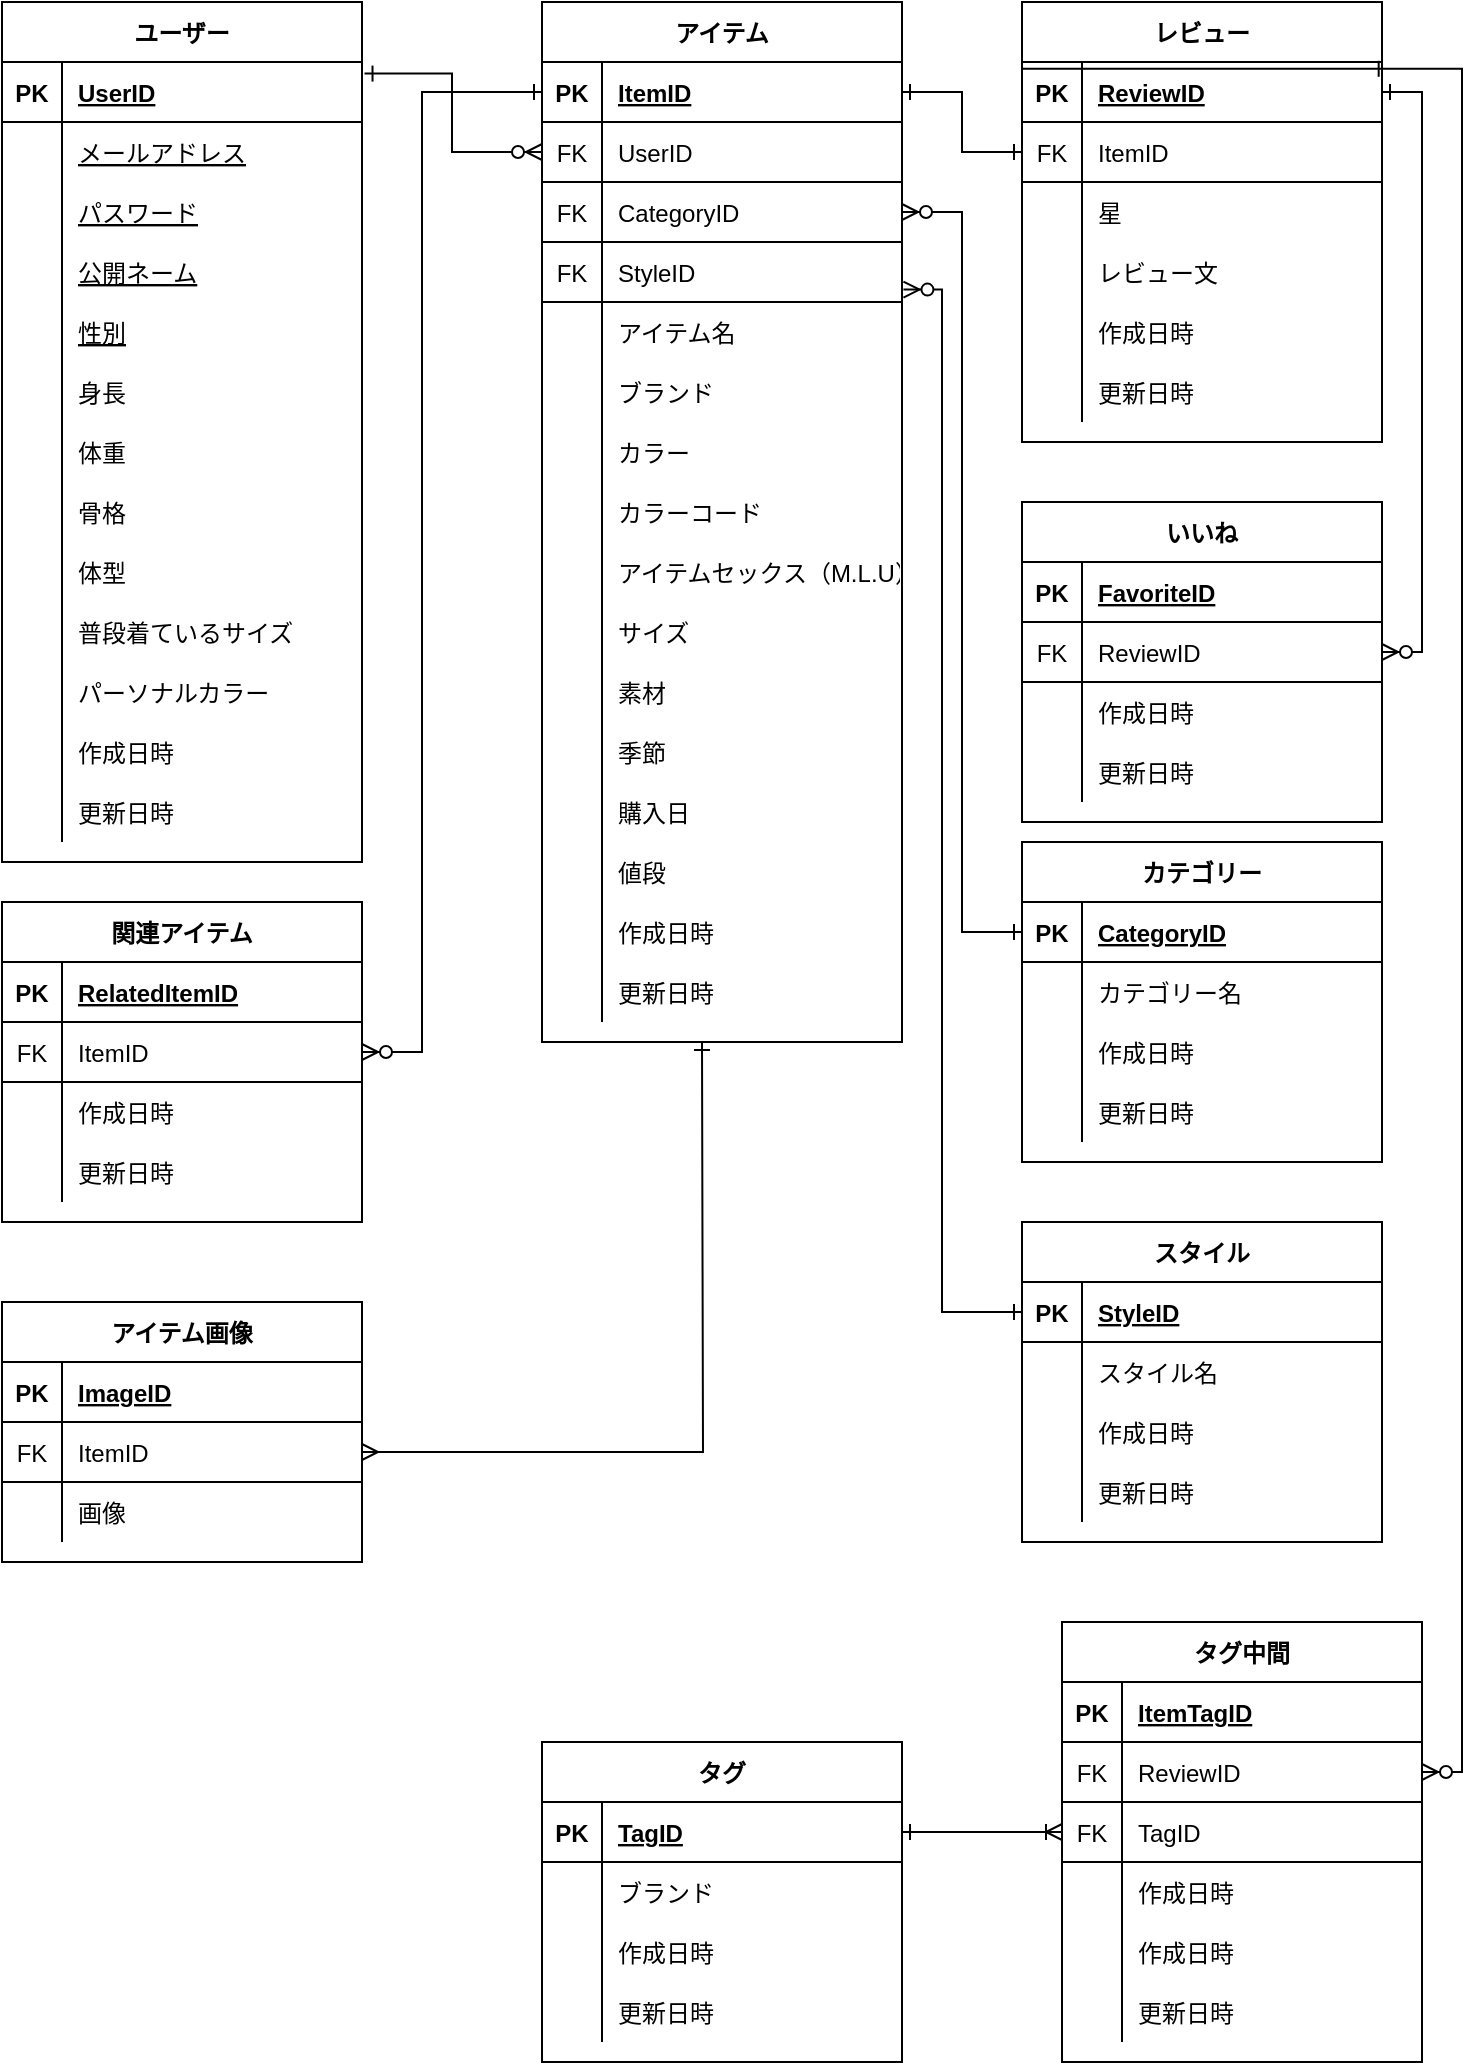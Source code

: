 <mxfile version="14.9.5" type="github">
  <diagram id="betGwYDTPJmiJVvHODnz" name="ページ1">
    <mxGraphModel dx="1038" dy="547" grid="1" gridSize="10" guides="1" tooltips="1" connect="1" arrows="1" fold="1" page="1" pageScale="1" pageWidth="827" pageHeight="1169" math="0" shadow="0">
      <root>
        <mxCell id="0" />
        <mxCell id="1" parent="0" />
        <mxCell id="Q9JCjV-3sAa-18T38b56-1" value="ユーザー" style="shape=table;startSize=30;container=1;collapsible=1;childLayout=tableLayout;fixedRows=1;rowLines=0;fontStyle=1;align=center;resizeLast=1;" parent="1" vertex="1">
          <mxGeometry x="20" y="40" width="180" height="430" as="geometry" />
        </mxCell>
        <mxCell id="Q9JCjV-3sAa-18T38b56-2" value="" style="shape=partialRectangle;collapsible=0;dropTarget=0;pointerEvents=0;fillColor=none;top=0;left=0;bottom=1;right=0;points=[[0,0.5],[1,0.5]];portConstraint=eastwest;" parent="Q9JCjV-3sAa-18T38b56-1" vertex="1">
          <mxGeometry y="30" width="180" height="30" as="geometry" />
        </mxCell>
        <mxCell id="Q9JCjV-3sAa-18T38b56-3" value="PK" style="shape=partialRectangle;connectable=0;fillColor=none;top=0;left=0;bottom=0;right=0;fontStyle=1;overflow=hidden;" parent="Q9JCjV-3sAa-18T38b56-2" vertex="1">
          <mxGeometry width="30" height="30" as="geometry" />
        </mxCell>
        <mxCell id="Q9JCjV-3sAa-18T38b56-4" value="UserID" style="shape=partialRectangle;connectable=0;fillColor=none;top=0;left=0;bottom=0;right=0;align=left;spacingLeft=6;fontStyle=5;overflow=hidden;" parent="Q9JCjV-3sAa-18T38b56-2" vertex="1">
          <mxGeometry x="30" width="150" height="30" as="geometry" />
        </mxCell>
        <mxCell id="Q9JCjV-3sAa-18T38b56-5" value="" style="shape=partialRectangle;collapsible=0;dropTarget=0;pointerEvents=0;fillColor=none;top=0;left=0;bottom=0;right=0;points=[[0,0.5],[1,0.5]];portConstraint=eastwest;" parent="Q9JCjV-3sAa-18T38b56-1" vertex="1">
          <mxGeometry y="60" width="180" height="30" as="geometry" />
        </mxCell>
        <mxCell id="Q9JCjV-3sAa-18T38b56-6" value="" style="shape=partialRectangle;connectable=0;fillColor=none;top=0;left=0;bottom=0;right=0;editable=1;overflow=hidden;" parent="Q9JCjV-3sAa-18T38b56-5" vertex="1">
          <mxGeometry width="30" height="30" as="geometry" />
        </mxCell>
        <mxCell id="Q9JCjV-3sAa-18T38b56-7" value="メールアドレス" style="shape=partialRectangle;connectable=0;fillColor=none;top=0;left=0;bottom=0;right=0;align=left;spacingLeft=6;overflow=hidden;fontStyle=4" parent="Q9JCjV-3sAa-18T38b56-5" vertex="1">
          <mxGeometry x="30" width="150" height="30" as="geometry" />
        </mxCell>
        <mxCell id="Q9JCjV-3sAa-18T38b56-8" value="" style="shape=partialRectangle;collapsible=0;dropTarget=0;pointerEvents=0;fillColor=none;top=0;left=0;bottom=0;right=0;points=[[0,0.5],[1,0.5]];portConstraint=eastwest;" parent="Q9JCjV-3sAa-18T38b56-1" vertex="1">
          <mxGeometry y="90" width="180" height="30" as="geometry" />
        </mxCell>
        <mxCell id="Q9JCjV-3sAa-18T38b56-9" value="" style="shape=partialRectangle;connectable=0;fillColor=none;top=0;left=0;bottom=0;right=0;editable=1;overflow=hidden;" parent="Q9JCjV-3sAa-18T38b56-8" vertex="1">
          <mxGeometry width="30" height="30" as="geometry" />
        </mxCell>
        <mxCell id="Q9JCjV-3sAa-18T38b56-10" value="パスワード" style="shape=partialRectangle;connectable=0;fillColor=none;top=0;left=0;bottom=0;right=0;align=left;spacingLeft=6;overflow=hidden;fontStyle=4" parent="Q9JCjV-3sAa-18T38b56-8" vertex="1">
          <mxGeometry x="30" width="150" height="30" as="geometry" />
        </mxCell>
        <mxCell id="Q9JCjV-3sAa-18T38b56-11" value="" style="shape=partialRectangle;collapsible=0;dropTarget=0;pointerEvents=0;fillColor=none;top=0;left=0;bottom=0;right=0;points=[[0,0.5],[1,0.5]];portConstraint=eastwest;" parent="Q9JCjV-3sAa-18T38b56-1" vertex="1">
          <mxGeometry y="120" width="180" height="30" as="geometry" />
        </mxCell>
        <mxCell id="Q9JCjV-3sAa-18T38b56-12" value="" style="shape=partialRectangle;connectable=0;fillColor=none;top=0;left=0;bottom=0;right=0;editable=1;overflow=hidden;" parent="Q9JCjV-3sAa-18T38b56-11" vertex="1">
          <mxGeometry width="30" height="30" as="geometry" />
        </mxCell>
        <mxCell id="Q9JCjV-3sAa-18T38b56-13" value="公開ネーム" style="shape=partialRectangle;connectable=0;fillColor=none;top=0;left=0;bottom=0;right=0;align=left;spacingLeft=6;overflow=hidden;fontStyle=4" parent="Q9JCjV-3sAa-18T38b56-11" vertex="1">
          <mxGeometry x="30" width="150" height="30" as="geometry" />
        </mxCell>
        <mxCell id="Q9JCjV-3sAa-18T38b56-207" style="shape=partialRectangle;collapsible=0;dropTarget=0;pointerEvents=0;fillColor=none;top=0;left=0;bottom=0;right=0;points=[[0,0.5],[1,0.5]];portConstraint=eastwest;" parent="Q9JCjV-3sAa-18T38b56-1" vertex="1">
          <mxGeometry y="150" width="180" height="30" as="geometry" />
        </mxCell>
        <mxCell id="Q9JCjV-3sAa-18T38b56-208" style="shape=partialRectangle;connectable=0;fillColor=none;top=0;left=0;bottom=0;right=0;editable=1;overflow=hidden;" parent="Q9JCjV-3sAa-18T38b56-207" vertex="1">
          <mxGeometry width="30" height="30" as="geometry" />
        </mxCell>
        <mxCell id="Q9JCjV-3sAa-18T38b56-209" value="性別" style="shape=partialRectangle;connectable=0;fillColor=none;top=0;left=0;bottom=0;right=0;align=left;spacingLeft=6;overflow=hidden;fontStyle=4" parent="Q9JCjV-3sAa-18T38b56-207" vertex="1">
          <mxGeometry x="30" width="150" height="30" as="geometry" />
        </mxCell>
        <mxCell id="Q9JCjV-3sAa-18T38b56-146" style="shape=partialRectangle;collapsible=0;dropTarget=0;pointerEvents=0;fillColor=none;top=0;left=0;bottom=0;right=0;points=[[0,0.5],[1,0.5]];portConstraint=eastwest;" parent="Q9JCjV-3sAa-18T38b56-1" vertex="1">
          <mxGeometry y="180" width="180" height="30" as="geometry" />
        </mxCell>
        <mxCell id="Q9JCjV-3sAa-18T38b56-147" style="shape=partialRectangle;connectable=0;fillColor=none;top=0;left=0;bottom=0;right=0;editable=1;overflow=hidden;" parent="Q9JCjV-3sAa-18T38b56-146" vertex="1">
          <mxGeometry width="30" height="30" as="geometry" />
        </mxCell>
        <mxCell id="Q9JCjV-3sAa-18T38b56-148" value="身長" style="shape=partialRectangle;connectable=0;fillColor=none;top=0;left=0;bottom=0;right=0;align=left;spacingLeft=6;overflow=hidden;" parent="Q9JCjV-3sAa-18T38b56-146" vertex="1">
          <mxGeometry x="30" width="150" height="30" as="geometry" />
        </mxCell>
        <mxCell id="Q9JCjV-3sAa-18T38b56-149" style="shape=partialRectangle;collapsible=0;dropTarget=0;pointerEvents=0;fillColor=none;top=0;left=0;bottom=0;right=0;points=[[0,0.5],[1,0.5]];portConstraint=eastwest;" parent="Q9JCjV-3sAa-18T38b56-1" vertex="1">
          <mxGeometry y="210" width="180" height="30" as="geometry" />
        </mxCell>
        <mxCell id="Q9JCjV-3sAa-18T38b56-150" style="shape=partialRectangle;connectable=0;fillColor=none;top=0;left=0;bottom=0;right=0;editable=1;overflow=hidden;" parent="Q9JCjV-3sAa-18T38b56-149" vertex="1">
          <mxGeometry width="30" height="30" as="geometry" />
        </mxCell>
        <mxCell id="Q9JCjV-3sAa-18T38b56-151" value="体重" style="shape=partialRectangle;connectable=0;fillColor=none;top=0;left=0;bottom=0;right=0;align=left;spacingLeft=6;overflow=hidden;" parent="Q9JCjV-3sAa-18T38b56-149" vertex="1">
          <mxGeometry x="30" width="150" height="30" as="geometry" />
        </mxCell>
        <mxCell id="Q9JCjV-3sAa-18T38b56-152" style="shape=partialRectangle;collapsible=0;dropTarget=0;pointerEvents=0;fillColor=none;top=0;left=0;bottom=0;right=0;points=[[0,0.5],[1,0.5]];portConstraint=eastwest;" parent="Q9JCjV-3sAa-18T38b56-1" vertex="1">
          <mxGeometry y="240" width="180" height="30" as="geometry" />
        </mxCell>
        <mxCell id="Q9JCjV-3sAa-18T38b56-153" style="shape=partialRectangle;connectable=0;fillColor=none;top=0;left=0;bottom=0;right=0;editable=1;overflow=hidden;" parent="Q9JCjV-3sAa-18T38b56-152" vertex="1">
          <mxGeometry width="30" height="30" as="geometry" />
        </mxCell>
        <mxCell id="Q9JCjV-3sAa-18T38b56-154" value="骨格" style="shape=partialRectangle;connectable=0;fillColor=none;top=0;left=0;bottom=0;right=0;align=left;spacingLeft=6;overflow=hidden;" parent="Q9JCjV-3sAa-18T38b56-152" vertex="1">
          <mxGeometry x="30" width="150" height="30" as="geometry" />
        </mxCell>
        <mxCell id="Q9JCjV-3sAa-18T38b56-155" style="shape=partialRectangle;collapsible=0;dropTarget=0;pointerEvents=0;fillColor=none;top=0;left=0;bottom=0;right=0;points=[[0,0.5],[1,0.5]];portConstraint=eastwest;" parent="Q9JCjV-3sAa-18T38b56-1" vertex="1">
          <mxGeometry y="270" width="180" height="30" as="geometry" />
        </mxCell>
        <mxCell id="Q9JCjV-3sAa-18T38b56-156" style="shape=partialRectangle;connectable=0;fillColor=none;top=0;left=0;bottom=0;right=0;editable=1;overflow=hidden;" parent="Q9JCjV-3sAa-18T38b56-155" vertex="1">
          <mxGeometry width="30" height="30" as="geometry" />
        </mxCell>
        <mxCell id="Q9JCjV-3sAa-18T38b56-157" value="体型" style="shape=partialRectangle;connectable=0;fillColor=none;top=0;left=0;bottom=0;right=0;align=left;spacingLeft=6;overflow=hidden;" parent="Q9JCjV-3sAa-18T38b56-155" vertex="1">
          <mxGeometry x="30" width="150" height="30" as="geometry" />
        </mxCell>
        <mxCell id="Q9JCjV-3sAa-18T38b56-158" style="shape=partialRectangle;collapsible=0;dropTarget=0;pointerEvents=0;fillColor=none;top=0;left=0;bottom=0;right=0;points=[[0,0.5],[1,0.5]];portConstraint=eastwest;" parent="Q9JCjV-3sAa-18T38b56-1" vertex="1">
          <mxGeometry y="300" width="180" height="30" as="geometry" />
        </mxCell>
        <mxCell id="Q9JCjV-3sAa-18T38b56-159" style="shape=partialRectangle;connectable=0;fillColor=none;top=0;left=0;bottom=0;right=0;editable=1;overflow=hidden;" parent="Q9JCjV-3sAa-18T38b56-158" vertex="1">
          <mxGeometry width="30" height="30" as="geometry" />
        </mxCell>
        <mxCell id="Q9JCjV-3sAa-18T38b56-160" value="普段着ているサイズ" style="shape=partialRectangle;connectable=0;fillColor=none;top=0;left=0;bottom=0;right=0;align=left;spacingLeft=6;overflow=hidden;" parent="Q9JCjV-3sAa-18T38b56-158" vertex="1">
          <mxGeometry x="30" width="150" height="30" as="geometry" />
        </mxCell>
        <mxCell id="Q9JCjV-3sAa-18T38b56-161" style="shape=partialRectangle;collapsible=0;dropTarget=0;pointerEvents=0;fillColor=none;top=0;left=0;bottom=0;right=0;points=[[0,0.5],[1,0.5]];portConstraint=eastwest;" parent="Q9JCjV-3sAa-18T38b56-1" vertex="1">
          <mxGeometry y="330" width="180" height="30" as="geometry" />
        </mxCell>
        <mxCell id="Q9JCjV-3sAa-18T38b56-162" style="shape=partialRectangle;connectable=0;fillColor=none;top=0;left=0;bottom=0;right=0;editable=1;overflow=hidden;" parent="Q9JCjV-3sAa-18T38b56-161" vertex="1">
          <mxGeometry width="30" height="30" as="geometry" />
        </mxCell>
        <mxCell id="Q9JCjV-3sAa-18T38b56-163" value="パーソナルカラー" style="shape=partialRectangle;connectable=0;fillColor=none;top=0;left=0;bottom=0;right=0;align=left;spacingLeft=6;overflow=hidden;" parent="Q9JCjV-3sAa-18T38b56-161" vertex="1">
          <mxGeometry x="30" width="150" height="30" as="geometry" />
        </mxCell>
        <mxCell id="hfFkAAxiNSdnAtzyvgQv-4" style="shape=partialRectangle;collapsible=0;dropTarget=0;pointerEvents=0;fillColor=none;top=0;left=0;bottom=0;right=0;points=[[0,0.5],[1,0.5]];portConstraint=eastwest;" vertex="1" parent="Q9JCjV-3sAa-18T38b56-1">
          <mxGeometry y="360" width="180" height="30" as="geometry" />
        </mxCell>
        <mxCell id="hfFkAAxiNSdnAtzyvgQv-5" style="shape=partialRectangle;connectable=0;fillColor=none;top=0;left=0;bottom=0;right=0;editable=1;overflow=hidden;" vertex="1" parent="hfFkAAxiNSdnAtzyvgQv-4">
          <mxGeometry width="30" height="30" as="geometry" />
        </mxCell>
        <mxCell id="hfFkAAxiNSdnAtzyvgQv-6" value="作成日時" style="shape=partialRectangle;connectable=0;fillColor=none;top=0;left=0;bottom=0;right=0;align=left;spacingLeft=6;overflow=hidden;" vertex="1" parent="hfFkAAxiNSdnAtzyvgQv-4">
          <mxGeometry x="30" width="150" height="30" as="geometry" />
        </mxCell>
        <mxCell id="hfFkAAxiNSdnAtzyvgQv-1" style="shape=partialRectangle;collapsible=0;dropTarget=0;pointerEvents=0;fillColor=none;top=0;left=0;bottom=0;right=0;points=[[0,0.5],[1,0.5]];portConstraint=eastwest;" vertex="1" parent="Q9JCjV-3sAa-18T38b56-1">
          <mxGeometry y="390" width="180" height="30" as="geometry" />
        </mxCell>
        <mxCell id="hfFkAAxiNSdnAtzyvgQv-2" style="shape=partialRectangle;connectable=0;fillColor=none;top=0;left=0;bottom=0;right=0;editable=1;overflow=hidden;" vertex="1" parent="hfFkAAxiNSdnAtzyvgQv-1">
          <mxGeometry width="30" height="30" as="geometry" />
        </mxCell>
        <mxCell id="hfFkAAxiNSdnAtzyvgQv-3" value="更新日時" style="shape=partialRectangle;connectable=0;fillColor=none;top=0;left=0;bottom=0;right=0;align=left;spacingLeft=6;overflow=hidden;" vertex="1" parent="hfFkAAxiNSdnAtzyvgQv-1">
          <mxGeometry x="30" width="150" height="30" as="geometry" />
        </mxCell>
        <mxCell id="Q9JCjV-3sAa-18T38b56-14" value="レビュー" style="shape=table;startSize=30;container=1;collapsible=1;childLayout=tableLayout;fixedRows=1;rowLines=0;fontStyle=1;align=center;resizeLast=1;" parent="1" vertex="1">
          <mxGeometry x="530" y="40" width="180" height="220" as="geometry" />
        </mxCell>
        <mxCell id="Q9JCjV-3sAa-18T38b56-15" value="" style="shape=partialRectangle;collapsible=0;dropTarget=0;pointerEvents=0;fillColor=none;top=0;left=0;bottom=1;right=0;points=[[0,0.5],[1,0.5]];portConstraint=eastwest;" parent="Q9JCjV-3sAa-18T38b56-14" vertex="1">
          <mxGeometry y="30" width="180" height="30" as="geometry" />
        </mxCell>
        <mxCell id="Q9JCjV-3sAa-18T38b56-16" value="PK" style="shape=partialRectangle;connectable=0;fillColor=none;top=0;left=0;bottom=0;right=0;fontStyle=1;overflow=hidden;" parent="Q9JCjV-3sAa-18T38b56-15" vertex="1">
          <mxGeometry width="30" height="30" as="geometry" />
        </mxCell>
        <mxCell id="Q9JCjV-3sAa-18T38b56-17" value="ReviewID" style="shape=partialRectangle;connectable=0;fillColor=none;top=0;left=0;bottom=0;right=0;align=left;spacingLeft=6;fontStyle=5;overflow=hidden;" parent="Q9JCjV-3sAa-18T38b56-15" vertex="1">
          <mxGeometry x="30" width="150" height="30" as="geometry" />
        </mxCell>
        <mxCell id="Q9JCjV-3sAa-18T38b56-225" style="shape=partialRectangle;collapsible=0;dropTarget=0;pointerEvents=0;fillColor=none;top=0;left=0;bottom=1;right=0;points=[[0,0.5],[1,0.5]];portConstraint=eastwest;fontStyle=1" parent="Q9JCjV-3sAa-18T38b56-14" vertex="1">
          <mxGeometry y="60" width="180" height="30" as="geometry" />
        </mxCell>
        <mxCell id="Q9JCjV-3sAa-18T38b56-226" value="FK" style="shape=partialRectangle;connectable=0;fillColor=none;top=0;left=0;bottom=0;right=0;fontStyle=0;overflow=hidden;" parent="Q9JCjV-3sAa-18T38b56-225" vertex="1">
          <mxGeometry width="30" height="30" as="geometry" />
        </mxCell>
        <mxCell id="Q9JCjV-3sAa-18T38b56-227" value="ItemID" style="shape=partialRectangle;connectable=0;fillColor=none;top=0;left=0;bottom=0;right=0;align=left;spacingLeft=6;fontStyle=0;overflow=hidden;" parent="Q9JCjV-3sAa-18T38b56-225" vertex="1">
          <mxGeometry x="30" width="150" height="30" as="geometry" />
        </mxCell>
        <mxCell id="Q9JCjV-3sAa-18T38b56-18" value="" style="shape=partialRectangle;collapsible=0;dropTarget=0;pointerEvents=0;fillColor=none;top=0;left=0;bottom=0;right=0;points=[[0,0.5],[1,0.5]];portConstraint=eastwest;" parent="Q9JCjV-3sAa-18T38b56-14" vertex="1">
          <mxGeometry y="90" width="180" height="30" as="geometry" />
        </mxCell>
        <mxCell id="Q9JCjV-3sAa-18T38b56-19" value="" style="shape=partialRectangle;connectable=0;fillColor=none;top=0;left=0;bottom=0;right=0;editable=1;overflow=hidden;" parent="Q9JCjV-3sAa-18T38b56-18" vertex="1">
          <mxGeometry width="30" height="30" as="geometry" />
        </mxCell>
        <mxCell id="Q9JCjV-3sAa-18T38b56-20" value="星" style="shape=partialRectangle;connectable=0;fillColor=none;top=0;left=0;bottom=0;right=0;align=left;spacingLeft=6;overflow=hidden;fontStyle=0" parent="Q9JCjV-3sAa-18T38b56-18" vertex="1">
          <mxGeometry x="30" width="150" height="30" as="geometry" />
        </mxCell>
        <mxCell id="Q9JCjV-3sAa-18T38b56-21" value="" style="shape=partialRectangle;collapsible=0;dropTarget=0;pointerEvents=0;fillColor=none;top=0;left=0;bottom=0;right=0;points=[[0,0.5],[1,0.5]];portConstraint=eastwest;" parent="Q9JCjV-3sAa-18T38b56-14" vertex="1">
          <mxGeometry y="120" width="180" height="30" as="geometry" />
        </mxCell>
        <mxCell id="Q9JCjV-3sAa-18T38b56-22" value="" style="shape=partialRectangle;connectable=0;fillColor=none;top=0;left=0;bottom=0;right=0;editable=1;overflow=hidden;" parent="Q9JCjV-3sAa-18T38b56-21" vertex="1">
          <mxGeometry width="30" height="30" as="geometry" />
        </mxCell>
        <mxCell id="Q9JCjV-3sAa-18T38b56-23" value="レビュー文" style="shape=partialRectangle;connectable=0;fillColor=none;top=0;left=0;bottom=0;right=0;align=left;spacingLeft=6;overflow=hidden;fontStyle=0" parent="Q9JCjV-3sAa-18T38b56-21" vertex="1">
          <mxGeometry x="30" width="150" height="30" as="geometry" />
        </mxCell>
        <mxCell id="hfFkAAxiNSdnAtzyvgQv-16" style="shape=partialRectangle;collapsible=0;dropTarget=0;pointerEvents=0;fillColor=none;top=0;left=0;bottom=0;right=0;points=[[0,0.5],[1,0.5]];portConstraint=eastwest;" vertex="1" parent="Q9JCjV-3sAa-18T38b56-14">
          <mxGeometry y="150" width="180" height="30" as="geometry" />
        </mxCell>
        <mxCell id="hfFkAAxiNSdnAtzyvgQv-17" style="shape=partialRectangle;connectable=0;fillColor=none;top=0;left=0;bottom=0;right=0;editable=1;overflow=hidden;" vertex="1" parent="hfFkAAxiNSdnAtzyvgQv-16">
          <mxGeometry width="30" height="30" as="geometry" />
        </mxCell>
        <mxCell id="hfFkAAxiNSdnAtzyvgQv-18" value="作成日時" style="shape=partialRectangle;connectable=0;fillColor=none;top=0;left=0;bottom=0;right=0;align=left;spacingLeft=6;overflow=hidden;fontStyle=0" vertex="1" parent="hfFkAAxiNSdnAtzyvgQv-16">
          <mxGeometry x="30" width="150" height="30" as="geometry" />
        </mxCell>
        <mxCell id="hfFkAAxiNSdnAtzyvgQv-13" style="shape=partialRectangle;collapsible=0;dropTarget=0;pointerEvents=0;fillColor=none;top=0;left=0;bottom=0;right=0;points=[[0,0.5],[1,0.5]];portConstraint=eastwest;" vertex="1" parent="Q9JCjV-3sAa-18T38b56-14">
          <mxGeometry y="180" width="180" height="30" as="geometry" />
        </mxCell>
        <mxCell id="hfFkAAxiNSdnAtzyvgQv-14" style="shape=partialRectangle;connectable=0;fillColor=none;top=0;left=0;bottom=0;right=0;editable=1;overflow=hidden;" vertex="1" parent="hfFkAAxiNSdnAtzyvgQv-13">
          <mxGeometry width="30" height="30" as="geometry" />
        </mxCell>
        <mxCell id="hfFkAAxiNSdnAtzyvgQv-15" value="更新日時" style="shape=partialRectangle;connectable=0;fillColor=none;top=0;left=0;bottom=0;right=0;align=left;spacingLeft=6;overflow=hidden;fontStyle=0" vertex="1" parent="hfFkAAxiNSdnAtzyvgQv-13">
          <mxGeometry x="30" width="150" height="30" as="geometry" />
        </mxCell>
        <mxCell id="Q9JCjV-3sAa-18T38b56-27" value="アイテム" style="shape=table;startSize=30;container=1;collapsible=1;childLayout=tableLayout;fixedRows=1;rowLines=0;fontStyle=1;align=center;resizeLast=1;" parent="1" vertex="1">
          <mxGeometry x="290" y="40" width="180" height="520" as="geometry" />
        </mxCell>
        <mxCell id="Q9JCjV-3sAa-18T38b56-28" value="" style="shape=partialRectangle;collapsible=0;dropTarget=0;pointerEvents=0;fillColor=none;top=0;left=0;bottom=1;right=0;points=[[0,0.5],[1,0.5]];portConstraint=eastwest;" parent="Q9JCjV-3sAa-18T38b56-27" vertex="1">
          <mxGeometry y="30" width="180" height="30" as="geometry" />
        </mxCell>
        <mxCell id="Q9JCjV-3sAa-18T38b56-29" value="PK" style="shape=partialRectangle;connectable=0;fillColor=none;top=0;left=0;bottom=0;right=0;fontStyle=1;overflow=hidden;" parent="Q9JCjV-3sAa-18T38b56-28" vertex="1">
          <mxGeometry width="30" height="30" as="geometry" />
        </mxCell>
        <mxCell id="Q9JCjV-3sAa-18T38b56-30" value="ItemID" style="shape=partialRectangle;connectable=0;fillColor=none;top=0;left=0;bottom=0;right=0;align=left;spacingLeft=6;fontStyle=5;overflow=hidden;" parent="Q9JCjV-3sAa-18T38b56-28" vertex="1">
          <mxGeometry x="30" width="150" height="30" as="geometry" />
        </mxCell>
        <mxCell id="Q9JCjV-3sAa-18T38b56-173" style="shape=partialRectangle;collapsible=0;dropTarget=0;pointerEvents=0;fillColor=none;top=0;left=0;bottom=1;right=0;points=[[0,0.5],[1,0.5]];portConstraint=eastwest;" parent="Q9JCjV-3sAa-18T38b56-27" vertex="1">
          <mxGeometry y="60" width="180" height="30" as="geometry" />
        </mxCell>
        <mxCell id="Q9JCjV-3sAa-18T38b56-174" value="FK" style="shape=partialRectangle;connectable=0;fillColor=none;top=0;left=0;bottom=0;right=0;fontStyle=0;overflow=hidden;" parent="Q9JCjV-3sAa-18T38b56-173" vertex="1">
          <mxGeometry width="30" height="30" as="geometry" />
        </mxCell>
        <mxCell id="Q9JCjV-3sAa-18T38b56-175" value="UserID" style="shape=partialRectangle;connectable=0;fillColor=none;top=0;left=0;bottom=0;right=0;align=left;spacingLeft=6;fontStyle=0;overflow=hidden;" parent="Q9JCjV-3sAa-18T38b56-173" vertex="1">
          <mxGeometry x="30" width="150" height="30" as="geometry" />
        </mxCell>
        <mxCell id="Q9JCjV-3sAa-18T38b56-170" style="shape=partialRectangle;collapsible=0;dropTarget=0;pointerEvents=0;fillColor=none;top=0;left=0;bottom=1;right=0;points=[[0,0.5],[1,0.5]];portConstraint=eastwest;" parent="Q9JCjV-3sAa-18T38b56-27" vertex="1">
          <mxGeometry y="90" width="180" height="30" as="geometry" />
        </mxCell>
        <mxCell id="Q9JCjV-3sAa-18T38b56-171" value="FK" style="shape=partialRectangle;connectable=0;fillColor=none;top=0;left=0;bottom=0;right=0;fontStyle=0;overflow=hidden;" parent="Q9JCjV-3sAa-18T38b56-170" vertex="1">
          <mxGeometry width="30" height="30" as="geometry" />
        </mxCell>
        <mxCell id="Q9JCjV-3sAa-18T38b56-172" value="CategoryID" style="shape=partialRectangle;connectable=0;fillColor=none;top=0;left=0;bottom=0;right=0;align=left;spacingLeft=6;fontStyle=0;overflow=hidden;" parent="Q9JCjV-3sAa-18T38b56-170" vertex="1">
          <mxGeometry x="30" width="150" height="30" as="geometry" />
        </mxCell>
        <mxCell id="Q9JCjV-3sAa-18T38b56-167" style="shape=partialRectangle;collapsible=0;dropTarget=0;pointerEvents=0;fillColor=none;top=0;left=0;bottom=1;right=0;points=[[0,0.5],[1,0.5]];portConstraint=eastwest;" parent="Q9JCjV-3sAa-18T38b56-27" vertex="1">
          <mxGeometry y="120" width="180" height="30" as="geometry" />
        </mxCell>
        <mxCell id="Q9JCjV-3sAa-18T38b56-168" value="FK" style="shape=partialRectangle;connectable=0;fillColor=none;top=0;left=0;bottom=0;right=0;fontStyle=0;overflow=hidden;" parent="Q9JCjV-3sAa-18T38b56-167" vertex="1">
          <mxGeometry width="30" height="30" as="geometry" />
        </mxCell>
        <mxCell id="Q9JCjV-3sAa-18T38b56-169" value="StyleID" style="shape=partialRectangle;connectable=0;fillColor=none;top=0;left=0;bottom=0;right=0;align=left;spacingLeft=6;fontStyle=0;overflow=hidden;" parent="Q9JCjV-3sAa-18T38b56-167" vertex="1">
          <mxGeometry x="30" width="150" height="30" as="geometry" />
        </mxCell>
        <mxCell id="hfFkAAxiNSdnAtzyvgQv-105" style="shape=partialRectangle;collapsible=0;dropTarget=0;pointerEvents=0;fillColor=none;top=0;left=0;bottom=0;right=0;points=[[0,0.5],[1,0.5]];portConstraint=eastwest;" vertex="1" parent="Q9JCjV-3sAa-18T38b56-27">
          <mxGeometry y="150" width="180" height="30" as="geometry" />
        </mxCell>
        <mxCell id="hfFkAAxiNSdnAtzyvgQv-106" style="shape=partialRectangle;connectable=0;fillColor=none;top=0;left=0;bottom=0;right=0;editable=1;overflow=hidden;" vertex="1" parent="hfFkAAxiNSdnAtzyvgQv-105">
          <mxGeometry width="30" height="30" as="geometry" />
        </mxCell>
        <mxCell id="hfFkAAxiNSdnAtzyvgQv-107" value="アイテム名" style="shape=partialRectangle;connectable=0;fillColor=none;top=0;left=0;bottom=0;right=0;align=left;spacingLeft=6;overflow=hidden;" vertex="1" parent="hfFkAAxiNSdnAtzyvgQv-105">
          <mxGeometry x="30" width="150" height="30" as="geometry" />
        </mxCell>
        <mxCell id="hfFkAAxiNSdnAtzyvgQv-108" style="shape=partialRectangle;collapsible=0;dropTarget=0;pointerEvents=0;fillColor=none;top=0;left=0;bottom=0;right=0;points=[[0,0.5],[1,0.5]];portConstraint=eastwest;" vertex="1" parent="Q9JCjV-3sAa-18T38b56-27">
          <mxGeometry y="180" width="180" height="30" as="geometry" />
        </mxCell>
        <mxCell id="hfFkAAxiNSdnAtzyvgQv-109" style="shape=partialRectangle;connectable=0;fillColor=none;top=0;left=0;bottom=0;right=0;editable=1;overflow=hidden;" vertex="1" parent="hfFkAAxiNSdnAtzyvgQv-108">
          <mxGeometry width="30" height="30" as="geometry" />
        </mxCell>
        <mxCell id="hfFkAAxiNSdnAtzyvgQv-110" value="ブランド" style="shape=partialRectangle;connectable=0;fillColor=none;top=0;left=0;bottom=0;right=0;align=left;spacingLeft=6;overflow=hidden;" vertex="1" parent="hfFkAAxiNSdnAtzyvgQv-108">
          <mxGeometry x="30" width="150" height="30" as="geometry" />
        </mxCell>
        <mxCell id="Q9JCjV-3sAa-18T38b56-137" style="shape=partialRectangle;collapsible=0;dropTarget=0;pointerEvents=0;fillColor=none;top=0;left=0;bottom=0;right=0;points=[[0,0.5],[1,0.5]];portConstraint=eastwest;" parent="Q9JCjV-3sAa-18T38b56-27" vertex="1">
          <mxGeometry y="210" width="180" height="30" as="geometry" />
        </mxCell>
        <mxCell id="Q9JCjV-3sAa-18T38b56-138" style="shape=partialRectangle;connectable=0;fillColor=none;top=0;left=0;bottom=0;right=0;editable=1;overflow=hidden;" parent="Q9JCjV-3sAa-18T38b56-137" vertex="1">
          <mxGeometry width="30" height="30" as="geometry" />
        </mxCell>
        <mxCell id="Q9JCjV-3sAa-18T38b56-139" value="カラー" style="shape=partialRectangle;connectable=0;fillColor=none;top=0;left=0;bottom=0;right=0;align=left;spacingLeft=6;overflow=hidden;" parent="Q9JCjV-3sAa-18T38b56-137" vertex="1">
          <mxGeometry x="30" width="150" height="30" as="geometry" />
        </mxCell>
        <mxCell id="Q9JCjV-3sAa-18T38b56-134" style="shape=partialRectangle;collapsible=0;dropTarget=0;pointerEvents=0;fillColor=none;top=0;left=0;bottom=0;right=0;points=[[0,0.5],[1,0.5]];portConstraint=eastwest;" parent="Q9JCjV-3sAa-18T38b56-27" vertex="1">
          <mxGeometry y="240" width="180" height="30" as="geometry" />
        </mxCell>
        <mxCell id="Q9JCjV-3sAa-18T38b56-135" style="shape=partialRectangle;connectable=0;fillColor=none;top=0;left=0;bottom=0;right=0;editable=1;overflow=hidden;" parent="Q9JCjV-3sAa-18T38b56-134" vertex="1">
          <mxGeometry width="30" height="30" as="geometry" />
        </mxCell>
        <mxCell id="Q9JCjV-3sAa-18T38b56-136" value="カラーコード" style="shape=partialRectangle;connectable=0;fillColor=none;top=0;left=0;bottom=0;right=0;align=left;spacingLeft=6;overflow=hidden;" parent="Q9JCjV-3sAa-18T38b56-134" vertex="1">
          <mxGeometry x="30" width="150" height="30" as="geometry" />
        </mxCell>
        <mxCell id="Q9JCjV-3sAa-18T38b56-131" style="shape=partialRectangle;collapsible=0;dropTarget=0;pointerEvents=0;fillColor=none;top=0;left=0;bottom=0;right=0;points=[[0,0.5],[1,0.5]];portConstraint=eastwest;" parent="Q9JCjV-3sAa-18T38b56-27" vertex="1">
          <mxGeometry y="270" width="180" height="30" as="geometry" />
        </mxCell>
        <mxCell id="Q9JCjV-3sAa-18T38b56-132" style="shape=partialRectangle;connectable=0;fillColor=none;top=0;left=0;bottom=0;right=0;editable=1;overflow=hidden;" parent="Q9JCjV-3sAa-18T38b56-131" vertex="1">
          <mxGeometry width="30" height="30" as="geometry" />
        </mxCell>
        <mxCell id="Q9JCjV-3sAa-18T38b56-133" value="アイテムセックス（M.L.U）" style="shape=partialRectangle;connectable=0;fillColor=none;top=0;left=0;bottom=0;right=0;align=left;spacingLeft=6;overflow=hidden;" parent="Q9JCjV-3sAa-18T38b56-131" vertex="1">
          <mxGeometry x="30" width="150" height="30" as="geometry" />
        </mxCell>
        <mxCell id="Q9JCjV-3sAa-18T38b56-34" value="" style="shape=partialRectangle;collapsible=0;dropTarget=0;pointerEvents=0;fillColor=none;top=0;left=0;bottom=0;right=0;points=[[0,0.5],[1,0.5]];portConstraint=eastwest;" parent="Q9JCjV-3sAa-18T38b56-27" vertex="1">
          <mxGeometry y="300" width="180" height="30" as="geometry" />
        </mxCell>
        <mxCell id="Q9JCjV-3sAa-18T38b56-35" value="" style="shape=partialRectangle;connectable=0;fillColor=none;top=0;left=0;bottom=0;right=0;editable=1;overflow=hidden;" parent="Q9JCjV-3sAa-18T38b56-34" vertex="1">
          <mxGeometry width="30" height="30" as="geometry" />
        </mxCell>
        <mxCell id="Q9JCjV-3sAa-18T38b56-36" value="サイズ" style="shape=partialRectangle;connectable=0;fillColor=none;top=0;left=0;bottom=0;right=0;align=left;spacingLeft=6;overflow=hidden;" parent="Q9JCjV-3sAa-18T38b56-34" vertex="1">
          <mxGeometry x="30" width="150" height="30" as="geometry" />
        </mxCell>
        <mxCell id="Q9JCjV-3sAa-18T38b56-185" style="shape=partialRectangle;collapsible=0;dropTarget=0;pointerEvents=0;fillColor=none;top=0;left=0;bottom=0;right=0;points=[[0,0.5],[1,0.5]];portConstraint=eastwest;" parent="Q9JCjV-3sAa-18T38b56-27" vertex="1">
          <mxGeometry y="330" width="180" height="30" as="geometry" />
        </mxCell>
        <mxCell id="Q9JCjV-3sAa-18T38b56-186" style="shape=partialRectangle;connectable=0;fillColor=none;top=0;left=0;bottom=0;right=0;editable=1;overflow=hidden;" parent="Q9JCjV-3sAa-18T38b56-185" vertex="1">
          <mxGeometry width="30" height="30" as="geometry" />
        </mxCell>
        <mxCell id="Q9JCjV-3sAa-18T38b56-187" value="素材" style="shape=partialRectangle;connectable=0;fillColor=none;top=0;left=0;bottom=0;right=0;align=left;spacingLeft=6;overflow=hidden;" parent="Q9JCjV-3sAa-18T38b56-185" vertex="1">
          <mxGeometry x="30" width="150" height="30" as="geometry" />
        </mxCell>
        <mxCell id="Q9JCjV-3sAa-18T38b56-37" value="" style="shape=partialRectangle;collapsible=0;dropTarget=0;pointerEvents=0;fillColor=none;top=0;left=0;bottom=0;right=0;points=[[0,0.5],[1,0.5]];portConstraint=eastwest;" parent="Q9JCjV-3sAa-18T38b56-27" vertex="1">
          <mxGeometry y="360" width="180" height="30" as="geometry" />
        </mxCell>
        <mxCell id="Q9JCjV-3sAa-18T38b56-38" value="" style="shape=partialRectangle;connectable=0;fillColor=none;top=0;left=0;bottom=0;right=0;editable=1;overflow=hidden;" parent="Q9JCjV-3sAa-18T38b56-37" vertex="1">
          <mxGeometry width="30" height="30" as="geometry" />
        </mxCell>
        <mxCell id="Q9JCjV-3sAa-18T38b56-39" value="季節" style="shape=partialRectangle;connectable=0;fillColor=none;top=0;left=0;bottom=0;right=0;align=left;spacingLeft=6;overflow=hidden;" parent="Q9JCjV-3sAa-18T38b56-37" vertex="1">
          <mxGeometry x="30" width="150" height="30" as="geometry" />
        </mxCell>
        <mxCell id="Q9JCjV-3sAa-18T38b56-182" style="shape=partialRectangle;collapsible=0;dropTarget=0;pointerEvents=0;fillColor=none;top=0;left=0;bottom=0;right=0;points=[[0,0.5],[1,0.5]];portConstraint=eastwest;" parent="Q9JCjV-3sAa-18T38b56-27" vertex="1">
          <mxGeometry y="390" width="180" height="30" as="geometry" />
        </mxCell>
        <mxCell id="Q9JCjV-3sAa-18T38b56-183" style="shape=partialRectangle;connectable=0;fillColor=none;top=0;left=0;bottom=0;right=0;editable=1;overflow=hidden;" parent="Q9JCjV-3sAa-18T38b56-182" vertex="1">
          <mxGeometry width="30" height="30" as="geometry" />
        </mxCell>
        <mxCell id="Q9JCjV-3sAa-18T38b56-184" value="購入日" style="shape=partialRectangle;connectable=0;fillColor=none;top=0;left=0;bottom=0;right=0;align=left;spacingLeft=6;overflow=hidden;" parent="Q9JCjV-3sAa-18T38b56-182" vertex="1">
          <mxGeometry x="30" width="150" height="30" as="geometry" />
        </mxCell>
        <mxCell id="Q9JCjV-3sAa-18T38b56-201" style="shape=partialRectangle;collapsible=0;dropTarget=0;pointerEvents=0;fillColor=none;top=0;left=0;bottom=0;right=0;points=[[0,0.5],[1,0.5]];portConstraint=eastwest;" parent="Q9JCjV-3sAa-18T38b56-27" vertex="1">
          <mxGeometry y="420" width="180" height="30" as="geometry" />
        </mxCell>
        <mxCell id="Q9JCjV-3sAa-18T38b56-202" style="shape=partialRectangle;connectable=0;fillColor=none;top=0;left=0;bottom=0;right=0;editable=1;overflow=hidden;" parent="Q9JCjV-3sAa-18T38b56-201" vertex="1">
          <mxGeometry width="30" height="30" as="geometry" />
        </mxCell>
        <mxCell id="Q9JCjV-3sAa-18T38b56-203" value="値段" style="shape=partialRectangle;connectable=0;fillColor=none;top=0;left=0;bottom=0;right=0;align=left;spacingLeft=6;overflow=hidden;" parent="Q9JCjV-3sAa-18T38b56-201" vertex="1">
          <mxGeometry x="30" width="150" height="30" as="geometry" />
        </mxCell>
        <mxCell id="hfFkAAxiNSdnAtzyvgQv-10" style="shape=partialRectangle;collapsible=0;dropTarget=0;pointerEvents=0;fillColor=none;top=0;left=0;bottom=0;right=0;points=[[0,0.5],[1,0.5]];portConstraint=eastwest;" vertex="1" parent="Q9JCjV-3sAa-18T38b56-27">
          <mxGeometry y="450" width="180" height="30" as="geometry" />
        </mxCell>
        <mxCell id="hfFkAAxiNSdnAtzyvgQv-11" style="shape=partialRectangle;connectable=0;fillColor=none;top=0;left=0;bottom=0;right=0;editable=1;overflow=hidden;" vertex="1" parent="hfFkAAxiNSdnAtzyvgQv-10">
          <mxGeometry width="30" height="30" as="geometry" />
        </mxCell>
        <mxCell id="hfFkAAxiNSdnAtzyvgQv-12" value="作成日時" style="shape=partialRectangle;connectable=0;fillColor=none;top=0;left=0;bottom=0;right=0;align=left;spacingLeft=6;overflow=hidden;" vertex="1" parent="hfFkAAxiNSdnAtzyvgQv-10">
          <mxGeometry x="30" width="150" height="30" as="geometry" />
        </mxCell>
        <mxCell id="hfFkAAxiNSdnAtzyvgQv-7" style="shape=partialRectangle;collapsible=0;dropTarget=0;pointerEvents=0;fillColor=none;top=0;left=0;bottom=0;right=0;points=[[0,0.5],[1,0.5]];portConstraint=eastwest;" vertex="1" parent="Q9JCjV-3sAa-18T38b56-27">
          <mxGeometry y="480" width="180" height="30" as="geometry" />
        </mxCell>
        <mxCell id="hfFkAAxiNSdnAtzyvgQv-8" style="shape=partialRectangle;connectable=0;fillColor=none;top=0;left=0;bottom=0;right=0;editable=1;overflow=hidden;" vertex="1" parent="hfFkAAxiNSdnAtzyvgQv-7">
          <mxGeometry width="30" height="30" as="geometry" />
        </mxCell>
        <mxCell id="hfFkAAxiNSdnAtzyvgQv-9" value="更新日時" style="shape=partialRectangle;connectable=0;fillColor=none;top=0;left=0;bottom=0;right=0;align=left;spacingLeft=6;overflow=hidden;" vertex="1" parent="hfFkAAxiNSdnAtzyvgQv-7">
          <mxGeometry x="30" width="150" height="30" as="geometry" />
        </mxCell>
        <mxCell id="Q9JCjV-3sAa-18T38b56-92" value="カテゴリー" style="shape=table;startSize=30;container=1;collapsible=1;childLayout=tableLayout;fixedRows=1;rowLines=0;fontStyle=1;align=center;resizeLast=1;" parent="1" vertex="1">
          <mxGeometry x="530" y="460" width="180" height="160" as="geometry" />
        </mxCell>
        <mxCell id="Q9JCjV-3sAa-18T38b56-93" value="" style="shape=partialRectangle;collapsible=0;dropTarget=0;pointerEvents=0;fillColor=none;top=0;left=0;bottom=1;right=0;points=[[0,0.5],[1,0.5]];portConstraint=eastwest;" parent="Q9JCjV-3sAa-18T38b56-92" vertex="1">
          <mxGeometry y="30" width="180" height="30" as="geometry" />
        </mxCell>
        <mxCell id="Q9JCjV-3sAa-18T38b56-94" value="PK" style="shape=partialRectangle;connectable=0;fillColor=none;top=0;left=0;bottom=0;right=0;fontStyle=1;overflow=hidden;" parent="Q9JCjV-3sAa-18T38b56-93" vertex="1">
          <mxGeometry width="30" height="30" as="geometry" />
        </mxCell>
        <mxCell id="Q9JCjV-3sAa-18T38b56-95" value="CategoryID" style="shape=partialRectangle;connectable=0;fillColor=none;top=0;left=0;bottom=0;right=0;align=left;spacingLeft=6;fontStyle=5;overflow=hidden;" parent="Q9JCjV-3sAa-18T38b56-93" vertex="1">
          <mxGeometry x="30" width="150" height="30" as="geometry" />
        </mxCell>
        <mxCell id="Q9JCjV-3sAa-18T38b56-96" value="" style="shape=partialRectangle;collapsible=0;dropTarget=0;pointerEvents=0;fillColor=none;top=0;left=0;bottom=0;right=0;points=[[0,0.5],[1,0.5]];portConstraint=eastwest;" parent="Q9JCjV-3sAa-18T38b56-92" vertex="1">
          <mxGeometry y="60" width="180" height="30" as="geometry" />
        </mxCell>
        <mxCell id="Q9JCjV-3sAa-18T38b56-97" value="" style="shape=partialRectangle;connectable=0;fillColor=none;top=0;left=0;bottom=0;right=0;editable=1;overflow=hidden;" parent="Q9JCjV-3sAa-18T38b56-96" vertex="1">
          <mxGeometry width="30" height="30" as="geometry" />
        </mxCell>
        <mxCell id="Q9JCjV-3sAa-18T38b56-98" value="カテゴリー名" style="shape=partialRectangle;connectable=0;fillColor=none;top=0;left=0;bottom=0;right=0;align=left;spacingLeft=6;overflow=hidden;" parent="Q9JCjV-3sAa-18T38b56-96" vertex="1">
          <mxGeometry x="30" width="150" height="30" as="geometry" />
        </mxCell>
        <mxCell id="hfFkAAxiNSdnAtzyvgQv-25" style="shape=partialRectangle;collapsible=0;dropTarget=0;pointerEvents=0;fillColor=none;top=0;left=0;bottom=0;right=0;points=[[0,0.5],[1,0.5]];portConstraint=eastwest;" vertex="1" parent="Q9JCjV-3sAa-18T38b56-92">
          <mxGeometry y="90" width="180" height="30" as="geometry" />
        </mxCell>
        <mxCell id="hfFkAAxiNSdnAtzyvgQv-26" style="shape=partialRectangle;connectable=0;fillColor=none;top=0;left=0;bottom=0;right=0;editable=1;overflow=hidden;" vertex="1" parent="hfFkAAxiNSdnAtzyvgQv-25">
          <mxGeometry width="30" height="30" as="geometry" />
        </mxCell>
        <mxCell id="hfFkAAxiNSdnAtzyvgQv-27" value="作成日時" style="shape=partialRectangle;connectable=0;fillColor=none;top=0;left=0;bottom=0;right=0;align=left;spacingLeft=6;overflow=hidden;" vertex="1" parent="hfFkAAxiNSdnAtzyvgQv-25">
          <mxGeometry x="30" width="150" height="30" as="geometry" />
        </mxCell>
        <mxCell id="hfFkAAxiNSdnAtzyvgQv-28" style="shape=partialRectangle;collapsible=0;dropTarget=0;pointerEvents=0;fillColor=none;top=0;left=0;bottom=0;right=0;points=[[0,0.5],[1,0.5]];portConstraint=eastwest;" vertex="1" parent="Q9JCjV-3sAa-18T38b56-92">
          <mxGeometry y="120" width="180" height="30" as="geometry" />
        </mxCell>
        <mxCell id="hfFkAAxiNSdnAtzyvgQv-29" style="shape=partialRectangle;connectable=0;fillColor=none;top=0;left=0;bottom=0;right=0;editable=1;overflow=hidden;" vertex="1" parent="hfFkAAxiNSdnAtzyvgQv-28">
          <mxGeometry width="30" height="30" as="geometry" />
        </mxCell>
        <mxCell id="hfFkAAxiNSdnAtzyvgQv-30" value="更新日時" style="shape=partialRectangle;connectable=0;fillColor=none;top=0;left=0;bottom=0;right=0;align=left;spacingLeft=6;overflow=hidden;" vertex="1" parent="hfFkAAxiNSdnAtzyvgQv-28">
          <mxGeometry x="30" width="150" height="30" as="geometry" />
        </mxCell>
        <mxCell id="Q9JCjV-3sAa-18T38b56-105" value="スタイル" style="shape=table;startSize=30;container=1;collapsible=1;childLayout=tableLayout;fixedRows=1;rowLines=0;fontStyle=1;align=center;resizeLast=1;" parent="1" vertex="1">
          <mxGeometry x="530" y="650" width="180" height="160" as="geometry" />
        </mxCell>
        <mxCell id="Q9JCjV-3sAa-18T38b56-106" value="" style="shape=partialRectangle;collapsible=0;dropTarget=0;pointerEvents=0;fillColor=none;top=0;left=0;bottom=1;right=0;points=[[0,0.5],[1,0.5]];portConstraint=eastwest;" parent="Q9JCjV-3sAa-18T38b56-105" vertex="1">
          <mxGeometry y="30" width="180" height="30" as="geometry" />
        </mxCell>
        <mxCell id="Q9JCjV-3sAa-18T38b56-107" value="PK" style="shape=partialRectangle;connectable=0;fillColor=none;top=0;left=0;bottom=0;right=0;fontStyle=1;overflow=hidden;" parent="Q9JCjV-3sAa-18T38b56-106" vertex="1">
          <mxGeometry width="30" height="30" as="geometry" />
        </mxCell>
        <mxCell id="Q9JCjV-3sAa-18T38b56-108" value="StyleID" style="shape=partialRectangle;connectable=0;fillColor=none;top=0;left=0;bottom=0;right=0;align=left;spacingLeft=6;fontStyle=5;overflow=hidden;" parent="Q9JCjV-3sAa-18T38b56-106" vertex="1">
          <mxGeometry x="30" width="150" height="30" as="geometry" />
        </mxCell>
        <mxCell id="Q9JCjV-3sAa-18T38b56-109" value="" style="shape=partialRectangle;collapsible=0;dropTarget=0;pointerEvents=0;fillColor=none;top=0;left=0;bottom=0;right=0;points=[[0,0.5],[1,0.5]];portConstraint=eastwest;" parent="Q9JCjV-3sAa-18T38b56-105" vertex="1">
          <mxGeometry y="60" width="180" height="30" as="geometry" />
        </mxCell>
        <mxCell id="Q9JCjV-3sAa-18T38b56-110" value="" style="shape=partialRectangle;connectable=0;fillColor=none;top=0;left=0;bottom=0;right=0;editable=1;overflow=hidden;" parent="Q9JCjV-3sAa-18T38b56-109" vertex="1">
          <mxGeometry width="30" height="30" as="geometry" />
        </mxCell>
        <mxCell id="Q9JCjV-3sAa-18T38b56-111" value="スタイル名" style="shape=partialRectangle;connectable=0;fillColor=none;top=0;left=0;bottom=0;right=0;align=left;spacingLeft=6;overflow=hidden;" parent="Q9JCjV-3sAa-18T38b56-109" vertex="1">
          <mxGeometry x="30" width="150" height="30" as="geometry" />
        </mxCell>
        <mxCell id="hfFkAAxiNSdnAtzyvgQv-31" style="shape=partialRectangle;collapsible=0;dropTarget=0;pointerEvents=0;fillColor=none;top=0;left=0;bottom=0;right=0;points=[[0,0.5],[1,0.5]];portConstraint=eastwest;" vertex="1" parent="Q9JCjV-3sAa-18T38b56-105">
          <mxGeometry y="90" width="180" height="30" as="geometry" />
        </mxCell>
        <mxCell id="hfFkAAxiNSdnAtzyvgQv-32" style="shape=partialRectangle;connectable=0;fillColor=none;top=0;left=0;bottom=0;right=0;editable=1;overflow=hidden;" vertex="1" parent="hfFkAAxiNSdnAtzyvgQv-31">
          <mxGeometry width="30" height="30" as="geometry" />
        </mxCell>
        <mxCell id="hfFkAAxiNSdnAtzyvgQv-33" value="作成日時" style="shape=partialRectangle;connectable=0;fillColor=none;top=0;left=0;bottom=0;right=0;align=left;spacingLeft=6;overflow=hidden;" vertex="1" parent="hfFkAAxiNSdnAtzyvgQv-31">
          <mxGeometry x="30" width="150" height="30" as="geometry" />
        </mxCell>
        <mxCell id="hfFkAAxiNSdnAtzyvgQv-34" style="shape=partialRectangle;collapsible=0;dropTarget=0;pointerEvents=0;fillColor=none;top=0;left=0;bottom=0;right=0;points=[[0,0.5],[1,0.5]];portConstraint=eastwest;" vertex="1" parent="Q9JCjV-3sAa-18T38b56-105">
          <mxGeometry y="120" width="180" height="30" as="geometry" />
        </mxCell>
        <mxCell id="hfFkAAxiNSdnAtzyvgQv-35" style="shape=partialRectangle;connectable=0;fillColor=none;top=0;left=0;bottom=0;right=0;editable=1;overflow=hidden;" vertex="1" parent="hfFkAAxiNSdnAtzyvgQv-34">
          <mxGeometry width="30" height="30" as="geometry" />
        </mxCell>
        <mxCell id="hfFkAAxiNSdnAtzyvgQv-36" value="更新日時" style="shape=partialRectangle;connectable=0;fillColor=none;top=0;left=0;bottom=0;right=0;align=left;spacingLeft=6;overflow=hidden;" vertex="1" parent="hfFkAAxiNSdnAtzyvgQv-34">
          <mxGeometry x="30" width="150" height="30" as="geometry" />
        </mxCell>
        <mxCell id="Q9JCjV-3sAa-18T38b56-118" value="関連アイテム" style="shape=table;startSize=30;container=1;collapsible=1;childLayout=tableLayout;fixedRows=1;rowLines=0;fontStyle=1;align=center;resizeLast=1;" parent="1" vertex="1">
          <mxGeometry x="20" y="490" width="180" height="160" as="geometry" />
        </mxCell>
        <mxCell id="Q9JCjV-3sAa-18T38b56-119" value="" style="shape=partialRectangle;collapsible=0;dropTarget=0;pointerEvents=0;fillColor=none;top=0;left=0;bottom=1;right=0;points=[[0,0.5],[1,0.5]];portConstraint=eastwest;" parent="Q9JCjV-3sAa-18T38b56-118" vertex="1">
          <mxGeometry y="30" width="180" height="30" as="geometry" />
        </mxCell>
        <mxCell id="Q9JCjV-3sAa-18T38b56-120" value="PK" style="shape=partialRectangle;connectable=0;fillColor=none;top=0;left=0;bottom=0;right=0;fontStyle=1;overflow=hidden;" parent="Q9JCjV-3sAa-18T38b56-119" vertex="1">
          <mxGeometry width="30" height="30" as="geometry" />
        </mxCell>
        <mxCell id="Q9JCjV-3sAa-18T38b56-121" value="RelatedItemID" style="shape=partialRectangle;connectable=0;fillColor=none;top=0;left=0;bottom=0;right=0;align=left;spacingLeft=6;fontStyle=5;overflow=hidden;" parent="Q9JCjV-3sAa-18T38b56-119" vertex="1">
          <mxGeometry x="30" width="150" height="30" as="geometry" />
        </mxCell>
        <mxCell id="Q9JCjV-3sAa-18T38b56-213" style="shape=partialRectangle;collapsible=0;dropTarget=0;pointerEvents=0;fillColor=none;top=0;left=0;bottom=1;right=0;points=[[0,0.5],[1,0.5]];portConstraint=eastwest;" parent="Q9JCjV-3sAa-18T38b56-118" vertex="1">
          <mxGeometry y="60" width="180" height="30" as="geometry" />
        </mxCell>
        <mxCell id="Q9JCjV-3sAa-18T38b56-214" value="FK" style="shape=partialRectangle;connectable=0;fillColor=none;top=0;left=0;bottom=0;right=0;fontStyle=0;overflow=hidden;" parent="Q9JCjV-3sAa-18T38b56-213" vertex="1">
          <mxGeometry width="30" height="30" as="geometry" />
        </mxCell>
        <mxCell id="Q9JCjV-3sAa-18T38b56-215" value="ItemID" style="shape=partialRectangle;connectable=0;fillColor=none;top=0;left=0;bottom=0;right=0;align=left;spacingLeft=6;fontStyle=0;overflow=hidden;" parent="Q9JCjV-3sAa-18T38b56-213" vertex="1">
          <mxGeometry x="30" width="150" height="30" as="geometry" />
        </mxCell>
        <mxCell id="Q9JCjV-3sAa-18T38b56-122" value="" style="shape=partialRectangle;collapsible=0;dropTarget=0;pointerEvents=0;fillColor=none;top=0;left=0;bottom=0;right=0;points=[[0,0.5],[1,0.5]];portConstraint=eastwest;" parent="Q9JCjV-3sAa-18T38b56-118" vertex="1">
          <mxGeometry y="90" width="180" height="30" as="geometry" />
        </mxCell>
        <mxCell id="Q9JCjV-3sAa-18T38b56-123" value="" style="shape=partialRectangle;connectable=0;fillColor=none;top=0;left=0;bottom=0;right=0;editable=1;overflow=hidden;" parent="Q9JCjV-3sAa-18T38b56-122" vertex="1">
          <mxGeometry width="30" height="30" as="geometry" />
        </mxCell>
        <mxCell id="Q9JCjV-3sAa-18T38b56-124" value="作成日時" style="shape=partialRectangle;connectable=0;fillColor=none;top=0;left=0;bottom=0;right=0;align=left;spacingLeft=6;overflow=hidden;" parent="Q9JCjV-3sAa-18T38b56-122" vertex="1">
          <mxGeometry x="30" width="150" height="30" as="geometry" />
        </mxCell>
        <mxCell id="hfFkAAxiNSdnAtzyvgQv-37" style="shape=partialRectangle;collapsible=0;dropTarget=0;pointerEvents=0;fillColor=none;top=0;left=0;bottom=0;right=0;points=[[0,0.5],[1,0.5]];portConstraint=eastwest;" vertex="1" parent="Q9JCjV-3sAa-18T38b56-118">
          <mxGeometry y="120" width="180" height="30" as="geometry" />
        </mxCell>
        <mxCell id="hfFkAAxiNSdnAtzyvgQv-38" style="shape=partialRectangle;connectable=0;fillColor=none;top=0;left=0;bottom=0;right=0;editable=1;overflow=hidden;" vertex="1" parent="hfFkAAxiNSdnAtzyvgQv-37">
          <mxGeometry width="30" height="30" as="geometry" />
        </mxCell>
        <mxCell id="hfFkAAxiNSdnAtzyvgQv-39" value="更新日時" style="shape=partialRectangle;connectable=0;fillColor=none;top=0;left=0;bottom=0;right=0;align=left;spacingLeft=6;overflow=hidden;" vertex="1" parent="hfFkAAxiNSdnAtzyvgQv-37">
          <mxGeometry x="30" width="150" height="30" as="geometry" />
        </mxCell>
        <mxCell id="Q9JCjV-3sAa-18T38b56-188" value="いいね" style="shape=table;startSize=30;container=1;collapsible=1;childLayout=tableLayout;fixedRows=1;rowLines=0;fontStyle=1;align=center;resizeLast=1;" parent="1" vertex="1">
          <mxGeometry x="530" y="290" width="180" height="160" as="geometry" />
        </mxCell>
        <mxCell id="Q9JCjV-3sAa-18T38b56-189" value="" style="shape=partialRectangle;collapsible=0;dropTarget=0;pointerEvents=0;fillColor=none;top=0;left=0;bottom=1;right=0;points=[[0,0.5],[1,0.5]];portConstraint=eastwest;" parent="Q9JCjV-3sAa-18T38b56-188" vertex="1">
          <mxGeometry y="30" width="180" height="30" as="geometry" />
        </mxCell>
        <mxCell id="Q9JCjV-3sAa-18T38b56-190" value="PK" style="shape=partialRectangle;connectable=0;fillColor=none;top=0;left=0;bottom=0;right=0;fontStyle=1;overflow=hidden;" parent="Q9JCjV-3sAa-18T38b56-189" vertex="1">
          <mxGeometry width="30" height="30" as="geometry" />
        </mxCell>
        <mxCell id="Q9JCjV-3sAa-18T38b56-191" value="FavoriteID" style="shape=partialRectangle;connectable=0;fillColor=none;top=0;left=0;bottom=0;right=0;align=left;spacingLeft=6;fontStyle=5;overflow=hidden;" parent="Q9JCjV-3sAa-18T38b56-189" vertex="1">
          <mxGeometry x="30" width="150" height="30" as="geometry" />
        </mxCell>
        <mxCell id="Q9JCjV-3sAa-18T38b56-219" style="shape=partialRectangle;collapsible=0;dropTarget=0;pointerEvents=0;fillColor=none;top=0;left=0;bottom=1;right=0;points=[[0,0.5],[1,0.5]];portConstraint=eastwest;" parent="Q9JCjV-3sAa-18T38b56-188" vertex="1">
          <mxGeometry y="60" width="180" height="30" as="geometry" />
        </mxCell>
        <mxCell id="Q9JCjV-3sAa-18T38b56-220" value="FK" style="shape=partialRectangle;connectable=0;fillColor=none;top=0;left=0;bottom=0;right=0;fontStyle=0;overflow=hidden;" parent="Q9JCjV-3sAa-18T38b56-219" vertex="1">
          <mxGeometry width="30" height="30" as="geometry" />
        </mxCell>
        <mxCell id="Q9JCjV-3sAa-18T38b56-221" value="ReviewID" style="shape=partialRectangle;connectable=0;fillColor=none;top=0;left=0;bottom=0;right=0;align=left;spacingLeft=6;fontStyle=0;overflow=hidden;" parent="Q9JCjV-3sAa-18T38b56-219" vertex="1">
          <mxGeometry x="30" width="150" height="30" as="geometry" />
        </mxCell>
        <mxCell id="Q9JCjV-3sAa-18T38b56-195" value="" style="shape=partialRectangle;collapsible=0;dropTarget=0;pointerEvents=0;fillColor=none;top=0;left=0;bottom=0;right=0;points=[[0,0.5],[1,0.5]];portConstraint=eastwest;" parent="Q9JCjV-3sAa-18T38b56-188" vertex="1">
          <mxGeometry y="90" width="180" height="30" as="geometry" />
        </mxCell>
        <mxCell id="Q9JCjV-3sAa-18T38b56-196" value="" style="shape=partialRectangle;connectable=0;fillColor=none;top=0;left=0;bottom=0;right=0;editable=1;overflow=hidden;" parent="Q9JCjV-3sAa-18T38b56-195" vertex="1">
          <mxGeometry width="30" height="30" as="geometry" />
        </mxCell>
        <mxCell id="Q9JCjV-3sAa-18T38b56-197" value="作成日時" style="shape=partialRectangle;connectable=0;fillColor=none;top=0;left=0;bottom=0;right=0;align=left;spacingLeft=6;overflow=hidden;" parent="Q9JCjV-3sAa-18T38b56-195" vertex="1">
          <mxGeometry x="30" width="150" height="30" as="geometry" />
        </mxCell>
        <mxCell id="hfFkAAxiNSdnAtzyvgQv-40" style="shape=partialRectangle;collapsible=0;dropTarget=0;pointerEvents=0;fillColor=none;top=0;left=0;bottom=0;right=0;points=[[0,0.5],[1,0.5]];portConstraint=eastwest;fontStyle=4" vertex="1" parent="Q9JCjV-3sAa-18T38b56-188">
          <mxGeometry y="120" width="180" height="30" as="geometry" />
        </mxCell>
        <mxCell id="hfFkAAxiNSdnAtzyvgQv-41" style="shape=partialRectangle;connectable=0;fillColor=none;top=0;left=0;bottom=0;right=0;editable=1;overflow=hidden;" vertex="1" parent="hfFkAAxiNSdnAtzyvgQv-40">
          <mxGeometry width="30" height="30" as="geometry" />
        </mxCell>
        <mxCell id="hfFkAAxiNSdnAtzyvgQv-42" value="更新日時" style="shape=partialRectangle;connectable=0;fillColor=none;top=0;left=0;bottom=0;right=0;align=left;spacingLeft=6;overflow=hidden;fontStyle=0" vertex="1" parent="hfFkAAxiNSdnAtzyvgQv-40">
          <mxGeometry x="30" width="150" height="30" as="geometry" />
        </mxCell>
        <mxCell id="Q9JCjV-3sAa-18T38b56-228" style="edgeStyle=orthogonalEdgeStyle;rounded=0;orthogonalLoop=1;jettySize=auto;html=1;entryX=0;entryY=0.5;entryDx=0;entryDy=0;startArrow=ERone;startFill=0;endArrow=ERzeroToMany;endFill=1;exitX=1.007;exitY=0.193;exitDx=0;exitDy=0;exitPerimeter=0;" parent="1" source="Q9JCjV-3sAa-18T38b56-2" target="Q9JCjV-3sAa-18T38b56-173" edge="1">
          <mxGeometry relative="1" as="geometry">
            <mxPoint x="210" y="80" as="sourcePoint" />
          </mxGeometry>
        </mxCell>
        <mxCell id="Q9JCjV-3sAa-18T38b56-229" style="edgeStyle=orthogonalEdgeStyle;rounded=0;orthogonalLoop=1;jettySize=auto;html=1;exitX=0;exitY=0.5;exitDx=0;exitDy=0;startArrow=ERone;startFill=0;endArrow=ERzeroToMany;endFill=1;entryX=1;entryY=0.5;entryDx=0;entryDy=0;" parent="1" source="Q9JCjV-3sAa-18T38b56-28" target="Q9JCjV-3sAa-18T38b56-213" edge="1">
          <mxGeometry relative="1" as="geometry">
            <mxPoint x="230" y="580" as="targetPoint" />
            <Array as="points">
              <mxPoint x="230" y="85" />
              <mxPoint x="230" y="565" />
            </Array>
          </mxGeometry>
        </mxCell>
        <mxCell id="Q9JCjV-3sAa-18T38b56-230" style="edgeStyle=orthogonalEdgeStyle;rounded=0;orthogonalLoop=1;jettySize=auto;html=1;exitX=0;exitY=0.5;exitDx=0;exitDy=0;entryX=1;entryY=0.5;entryDx=0;entryDy=0;startArrow=ERone;startFill=0;endArrow=ERzeroToMany;endFill=1;" parent="1" source="Q9JCjV-3sAa-18T38b56-93" target="Q9JCjV-3sAa-18T38b56-170" edge="1">
          <mxGeometry relative="1" as="geometry" />
        </mxCell>
        <mxCell id="Q9JCjV-3sAa-18T38b56-231" style="edgeStyle=orthogonalEdgeStyle;rounded=0;orthogonalLoop=1;jettySize=auto;html=1;exitX=0;exitY=0.5;exitDx=0;exitDy=0;entryX=1.004;entryY=0.793;entryDx=0;entryDy=0;entryPerimeter=0;startArrow=ERone;startFill=0;endArrow=ERzeroToMany;endFill=1;" parent="1" source="Q9JCjV-3sAa-18T38b56-106" target="Q9JCjV-3sAa-18T38b56-167" edge="1">
          <mxGeometry relative="1" as="geometry">
            <Array as="points">
              <mxPoint x="490" y="695" />
              <mxPoint x="490" y="184" />
            </Array>
          </mxGeometry>
        </mxCell>
        <mxCell id="Q9JCjV-3sAa-18T38b56-232" style="edgeStyle=orthogonalEdgeStyle;rounded=0;orthogonalLoop=1;jettySize=auto;html=1;exitX=1;exitY=0.5;exitDx=0;exitDy=0;entryX=0;entryY=0.5;entryDx=0;entryDy=0;startArrow=ERone;startFill=0;endArrow=ERone;endFill=0;" parent="1" source="Q9JCjV-3sAa-18T38b56-28" target="Q9JCjV-3sAa-18T38b56-225" edge="1">
          <mxGeometry relative="1" as="geometry" />
        </mxCell>
        <mxCell id="Q9JCjV-3sAa-18T38b56-233" style="edgeStyle=orthogonalEdgeStyle;rounded=0;orthogonalLoop=1;jettySize=auto;html=1;exitX=1;exitY=0.5;exitDx=0;exitDy=0;entryX=1;entryY=0.5;entryDx=0;entryDy=0;startArrow=ERone;startFill=0;endArrow=ERzeroToMany;endFill=1;" parent="1" source="Q9JCjV-3sAa-18T38b56-15" target="Q9JCjV-3sAa-18T38b56-219" edge="1">
          <mxGeometry relative="1" as="geometry" />
        </mxCell>
        <mxCell id="hfFkAAxiNSdnAtzyvgQv-43" value="タグ中間" style="shape=table;startSize=30;container=1;collapsible=1;childLayout=tableLayout;fixedRows=1;rowLines=0;fontStyle=1;align=center;resizeLast=1;" vertex="1" parent="1">
          <mxGeometry x="550" y="850" width="180" height="220" as="geometry" />
        </mxCell>
        <mxCell id="hfFkAAxiNSdnAtzyvgQv-44" value="" style="shape=partialRectangle;collapsible=0;dropTarget=0;pointerEvents=0;fillColor=none;top=0;left=0;bottom=1;right=0;points=[[0,0.5],[1,0.5]];portConstraint=eastwest;" vertex="1" parent="hfFkAAxiNSdnAtzyvgQv-43">
          <mxGeometry y="30" width="180" height="30" as="geometry" />
        </mxCell>
        <mxCell id="hfFkAAxiNSdnAtzyvgQv-45" value="PK" style="shape=partialRectangle;connectable=0;fillColor=none;top=0;left=0;bottom=0;right=0;fontStyle=1;overflow=hidden;" vertex="1" parent="hfFkAAxiNSdnAtzyvgQv-44">
          <mxGeometry width="30" height="30" as="geometry" />
        </mxCell>
        <mxCell id="hfFkAAxiNSdnAtzyvgQv-46" value="ItemTagID" style="shape=partialRectangle;connectable=0;fillColor=none;top=0;left=0;bottom=0;right=0;align=left;spacingLeft=6;fontStyle=5;overflow=hidden;" vertex="1" parent="hfFkAAxiNSdnAtzyvgQv-44">
          <mxGeometry x="30" width="150" height="30" as="geometry" />
        </mxCell>
        <mxCell id="hfFkAAxiNSdnAtzyvgQv-72" style="shape=partialRectangle;collapsible=0;dropTarget=0;pointerEvents=0;fillColor=none;top=0;left=0;bottom=1;right=0;points=[[0,0.5],[1,0.5]];portConstraint=eastwest;" vertex="1" parent="hfFkAAxiNSdnAtzyvgQv-43">
          <mxGeometry y="60" width="180" height="30" as="geometry" />
        </mxCell>
        <mxCell id="hfFkAAxiNSdnAtzyvgQv-73" value="FK" style="shape=partialRectangle;connectable=0;fillColor=none;top=0;left=0;bottom=0;right=0;fontStyle=0;overflow=hidden;" vertex="1" parent="hfFkAAxiNSdnAtzyvgQv-72">
          <mxGeometry width="30" height="30" as="geometry" />
        </mxCell>
        <mxCell id="hfFkAAxiNSdnAtzyvgQv-74" value="ReviewID" style="shape=partialRectangle;connectable=0;fillColor=none;top=0;left=0;bottom=0;right=0;align=left;spacingLeft=6;fontStyle=0;overflow=hidden;" vertex="1" parent="hfFkAAxiNSdnAtzyvgQv-72">
          <mxGeometry x="30" width="150" height="30" as="geometry" />
        </mxCell>
        <mxCell id="hfFkAAxiNSdnAtzyvgQv-69" style="shape=partialRectangle;collapsible=0;dropTarget=0;pointerEvents=0;fillColor=none;top=0;left=0;bottom=1;right=0;points=[[0,0.5],[1,0.5]];portConstraint=eastwest;" vertex="1" parent="hfFkAAxiNSdnAtzyvgQv-43">
          <mxGeometry y="90" width="180" height="30" as="geometry" />
        </mxCell>
        <mxCell id="hfFkAAxiNSdnAtzyvgQv-70" value="FK" style="shape=partialRectangle;connectable=0;fillColor=none;top=0;left=0;bottom=0;right=0;fontStyle=0;overflow=hidden;" vertex="1" parent="hfFkAAxiNSdnAtzyvgQv-69">
          <mxGeometry width="30" height="30" as="geometry" />
        </mxCell>
        <mxCell id="hfFkAAxiNSdnAtzyvgQv-71" value="TagID" style="shape=partialRectangle;connectable=0;fillColor=none;top=0;left=0;bottom=0;right=0;align=left;spacingLeft=6;fontStyle=0;overflow=hidden;" vertex="1" parent="hfFkAAxiNSdnAtzyvgQv-69">
          <mxGeometry x="30" width="150" height="30" as="geometry" />
        </mxCell>
        <mxCell id="hfFkAAxiNSdnAtzyvgQv-47" value="" style="shape=partialRectangle;collapsible=0;dropTarget=0;pointerEvents=0;fillColor=none;top=0;left=0;bottom=0;right=0;points=[[0,0.5],[1,0.5]];portConstraint=eastwest;" vertex="1" parent="hfFkAAxiNSdnAtzyvgQv-43">
          <mxGeometry y="120" width="180" height="30" as="geometry" />
        </mxCell>
        <mxCell id="hfFkAAxiNSdnAtzyvgQv-48" value="" style="shape=partialRectangle;connectable=0;fillColor=none;top=0;left=0;bottom=0;right=0;editable=1;overflow=hidden;" vertex="1" parent="hfFkAAxiNSdnAtzyvgQv-47">
          <mxGeometry width="30" height="30" as="geometry" />
        </mxCell>
        <mxCell id="hfFkAAxiNSdnAtzyvgQv-49" value="作成日時" style="shape=partialRectangle;connectable=0;fillColor=none;top=0;left=0;bottom=0;right=0;align=left;spacingLeft=6;overflow=hidden;" vertex="1" parent="hfFkAAxiNSdnAtzyvgQv-47">
          <mxGeometry x="30" width="150" height="30" as="geometry" />
        </mxCell>
        <mxCell id="hfFkAAxiNSdnAtzyvgQv-122" value="" style="shape=partialRectangle;collapsible=0;dropTarget=0;pointerEvents=0;fillColor=none;top=0;left=0;bottom=0;right=0;points=[[0,0.5],[1,0.5]];portConstraint=eastwest;" vertex="1" parent="hfFkAAxiNSdnAtzyvgQv-43">
          <mxGeometry y="150" width="180" height="30" as="geometry" />
        </mxCell>
        <mxCell id="hfFkAAxiNSdnAtzyvgQv-123" value="" style="shape=partialRectangle;connectable=0;fillColor=none;top=0;left=0;bottom=0;right=0;editable=1;overflow=hidden;" vertex="1" parent="hfFkAAxiNSdnAtzyvgQv-122">
          <mxGeometry width="30" height="30" as="geometry" />
        </mxCell>
        <mxCell id="hfFkAAxiNSdnAtzyvgQv-124" value="作成日時" style="shape=partialRectangle;connectable=0;fillColor=none;top=0;left=0;bottom=0;right=0;align=left;spacingLeft=6;overflow=hidden;" vertex="1" parent="hfFkAAxiNSdnAtzyvgQv-122">
          <mxGeometry x="30" width="150" height="30" as="geometry" />
        </mxCell>
        <mxCell id="hfFkAAxiNSdnAtzyvgQv-50" value="" style="shape=partialRectangle;collapsible=0;dropTarget=0;pointerEvents=0;fillColor=none;top=0;left=0;bottom=0;right=0;points=[[0,0.5],[1,0.5]];portConstraint=eastwest;" vertex="1" parent="hfFkAAxiNSdnAtzyvgQv-43">
          <mxGeometry y="180" width="180" height="30" as="geometry" />
        </mxCell>
        <mxCell id="hfFkAAxiNSdnAtzyvgQv-51" value="" style="shape=partialRectangle;connectable=0;fillColor=none;top=0;left=0;bottom=0;right=0;editable=1;overflow=hidden;" vertex="1" parent="hfFkAAxiNSdnAtzyvgQv-50">
          <mxGeometry width="30" height="30" as="geometry" />
        </mxCell>
        <mxCell id="hfFkAAxiNSdnAtzyvgQv-52" value="更新日時" style="shape=partialRectangle;connectable=0;fillColor=none;top=0;left=0;bottom=0;right=0;align=left;spacingLeft=6;overflow=hidden;" vertex="1" parent="hfFkAAxiNSdnAtzyvgQv-50">
          <mxGeometry x="30" width="150" height="30" as="geometry" />
        </mxCell>
        <mxCell id="hfFkAAxiNSdnAtzyvgQv-56" value="タグ" style="shape=table;startSize=30;container=1;collapsible=1;childLayout=tableLayout;fixedRows=1;rowLines=0;fontStyle=1;align=center;resizeLast=1;" vertex="1" parent="1">
          <mxGeometry x="290" y="910" width="180" height="160" as="geometry" />
        </mxCell>
        <mxCell id="hfFkAAxiNSdnAtzyvgQv-57" value="" style="shape=partialRectangle;collapsible=0;dropTarget=0;pointerEvents=0;fillColor=none;top=0;left=0;bottom=1;right=0;points=[[0,0.5],[1,0.5]];portConstraint=eastwest;" vertex="1" parent="hfFkAAxiNSdnAtzyvgQv-56">
          <mxGeometry y="30" width="180" height="30" as="geometry" />
        </mxCell>
        <mxCell id="hfFkAAxiNSdnAtzyvgQv-58" value="PK" style="shape=partialRectangle;connectable=0;fillColor=none;top=0;left=0;bottom=0;right=0;fontStyle=1;overflow=hidden;" vertex="1" parent="hfFkAAxiNSdnAtzyvgQv-57">
          <mxGeometry width="30" height="30" as="geometry" />
        </mxCell>
        <mxCell id="hfFkAAxiNSdnAtzyvgQv-59" value="TagID" style="shape=partialRectangle;connectable=0;fillColor=none;top=0;left=0;bottom=0;right=0;align=left;spacingLeft=6;fontStyle=5;overflow=hidden;" vertex="1" parent="hfFkAAxiNSdnAtzyvgQv-57">
          <mxGeometry x="30" width="150" height="30" as="geometry" />
        </mxCell>
        <mxCell id="hfFkAAxiNSdnAtzyvgQv-63" value="" style="shape=partialRectangle;collapsible=0;dropTarget=0;pointerEvents=0;fillColor=none;top=0;left=0;bottom=0;right=0;points=[[0,0.5],[1,0.5]];portConstraint=eastwest;" vertex="1" parent="hfFkAAxiNSdnAtzyvgQv-56">
          <mxGeometry y="60" width="180" height="30" as="geometry" />
        </mxCell>
        <mxCell id="hfFkAAxiNSdnAtzyvgQv-64" value="" style="shape=partialRectangle;connectable=0;fillColor=none;top=0;left=0;bottom=0;right=0;editable=1;overflow=hidden;" vertex="1" parent="hfFkAAxiNSdnAtzyvgQv-63">
          <mxGeometry width="30" height="30" as="geometry" />
        </mxCell>
        <mxCell id="hfFkAAxiNSdnAtzyvgQv-65" value="ブランド" style="shape=partialRectangle;connectable=0;fillColor=none;top=0;left=0;bottom=0;right=0;align=left;spacingLeft=6;overflow=hidden;" vertex="1" parent="hfFkAAxiNSdnAtzyvgQv-63">
          <mxGeometry x="30" width="150" height="30" as="geometry" />
        </mxCell>
        <mxCell id="hfFkAAxiNSdnAtzyvgQv-78" style="shape=partialRectangle;collapsible=0;dropTarget=0;pointerEvents=0;fillColor=none;top=0;left=0;bottom=0;right=0;points=[[0,0.5],[1,0.5]];portConstraint=eastwest;" vertex="1" parent="hfFkAAxiNSdnAtzyvgQv-56">
          <mxGeometry y="90" width="180" height="30" as="geometry" />
        </mxCell>
        <mxCell id="hfFkAAxiNSdnAtzyvgQv-79" style="shape=partialRectangle;connectable=0;fillColor=none;top=0;left=0;bottom=0;right=0;editable=1;overflow=hidden;" vertex="1" parent="hfFkAAxiNSdnAtzyvgQv-78">
          <mxGeometry width="30" height="30" as="geometry" />
        </mxCell>
        <mxCell id="hfFkAAxiNSdnAtzyvgQv-80" value="作成日時" style="shape=partialRectangle;connectable=0;fillColor=none;top=0;left=0;bottom=0;right=0;align=left;spacingLeft=6;overflow=hidden;" vertex="1" parent="hfFkAAxiNSdnAtzyvgQv-78">
          <mxGeometry x="30" width="150" height="30" as="geometry" />
        </mxCell>
        <mxCell id="hfFkAAxiNSdnAtzyvgQv-75" style="shape=partialRectangle;collapsible=0;dropTarget=0;pointerEvents=0;fillColor=none;top=0;left=0;bottom=0;right=0;points=[[0,0.5],[1,0.5]];portConstraint=eastwest;" vertex="1" parent="hfFkAAxiNSdnAtzyvgQv-56">
          <mxGeometry y="120" width="180" height="30" as="geometry" />
        </mxCell>
        <mxCell id="hfFkAAxiNSdnAtzyvgQv-76" style="shape=partialRectangle;connectable=0;fillColor=none;top=0;left=0;bottom=0;right=0;editable=1;overflow=hidden;" vertex="1" parent="hfFkAAxiNSdnAtzyvgQv-75">
          <mxGeometry width="30" height="30" as="geometry" />
        </mxCell>
        <mxCell id="hfFkAAxiNSdnAtzyvgQv-77" value="更新日時" style="shape=partialRectangle;connectable=0;fillColor=none;top=0;left=0;bottom=0;right=0;align=left;spacingLeft=6;overflow=hidden;" vertex="1" parent="hfFkAAxiNSdnAtzyvgQv-75">
          <mxGeometry x="30" width="150" height="30" as="geometry" />
        </mxCell>
        <mxCell id="hfFkAAxiNSdnAtzyvgQv-85" value="アイテム画像" style="shape=table;startSize=30;container=1;collapsible=1;childLayout=tableLayout;fixedRows=1;rowLines=0;fontStyle=1;align=center;resizeLast=1;" vertex="1" parent="1">
          <mxGeometry x="20" y="690" width="180" height="130" as="geometry" />
        </mxCell>
        <mxCell id="hfFkAAxiNSdnAtzyvgQv-86" value="" style="shape=partialRectangle;collapsible=0;dropTarget=0;pointerEvents=0;fillColor=none;top=0;left=0;bottom=1;right=0;points=[[0,0.5],[1,0.5]];portConstraint=eastwest;" vertex="1" parent="hfFkAAxiNSdnAtzyvgQv-85">
          <mxGeometry y="30" width="180" height="30" as="geometry" />
        </mxCell>
        <mxCell id="hfFkAAxiNSdnAtzyvgQv-87" value="PK" style="shape=partialRectangle;connectable=0;fillColor=none;top=0;left=0;bottom=0;right=0;fontStyle=1;overflow=hidden;" vertex="1" parent="hfFkAAxiNSdnAtzyvgQv-86">
          <mxGeometry width="30" height="30" as="geometry" />
        </mxCell>
        <mxCell id="hfFkAAxiNSdnAtzyvgQv-88" value="ImageID" style="shape=partialRectangle;connectable=0;fillColor=none;top=0;left=0;bottom=0;right=0;align=left;spacingLeft=6;fontStyle=5;overflow=hidden;" vertex="1" parent="hfFkAAxiNSdnAtzyvgQv-86">
          <mxGeometry x="30" width="150" height="30" as="geometry" />
        </mxCell>
        <mxCell id="hfFkAAxiNSdnAtzyvgQv-101" style="shape=partialRectangle;collapsible=0;dropTarget=0;pointerEvents=0;fillColor=none;top=0;left=0;bottom=1;right=0;points=[[0,0.5],[1,0.5]];portConstraint=eastwest;" vertex="1" parent="hfFkAAxiNSdnAtzyvgQv-85">
          <mxGeometry y="60" width="180" height="30" as="geometry" />
        </mxCell>
        <mxCell id="hfFkAAxiNSdnAtzyvgQv-102" value="FK" style="shape=partialRectangle;connectable=0;fillColor=none;top=0;left=0;bottom=0;right=0;fontStyle=0;overflow=hidden;" vertex="1" parent="hfFkAAxiNSdnAtzyvgQv-101">
          <mxGeometry width="30" height="30" as="geometry" />
        </mxCell>
        <mxCell id="hfFkAAxiNSdnAtzyvgQv-103" value="ItemID" style="shape=partialRectangle;connectable=0;fillColor=none;top=0;left=0;bottom=0;right=0;align=left;spacingLeft=6;fontStyle=0;overflow=hidden;" vertex="1" parent="hfFkAAxiNSdnAtzyvgQv-101">
          <mxGeometry x="30" width="150" height="30" as="geometry" />
        </mxCell>
        <mxCell id="hfFkAAxiNSdnAtzyvgQv-89" value="" style="shape=partialRectangle;collapsible=0;dropTarget=0;pointerEvents=0;fillColor=none;top=0;left=0;bottom=0;right=0;points=[[0,0.5],[1,0.5]];portConstraint=eastwest;" vertex="1" parent="hfFkAAxiNSdnAtzyvgQv-85">
          <mxGeometry y="90" width="180" height="30" as="geometry" />
        </mxCell>
        <mxCell id="hfFkAAxiNSdnAtzyvgQv-90" value="" style="shape=partialRectangle;connectable=0;fillColor=none;top=0;left=0;bottom=0;right=0;editable=1;overflow=hidden;" vertex="1" parent="hfFkAAxiNSdnAtzyvgQv-89">
          <mxGeometry width="30" height="30" as="geometry" />
        </mxCell>
        <mxCell id="hfFkAAxiNSdnAtzyvgQv-91" value="画像" style="shape=partialRectangle;connectable=0;fillColor=none;top=0;left=0;bottom=0;right=0;align=left;spacingLeft=6;overflow=hidden;" vertex="1" parent="hfFkAAxiNSdnAtzyvgQv-89">
          <mxGeometry x="30" width="150" height="30" as="geometry" />
        </mxCell>
        <mxCell id="hfFkAAxiNSdnAtzyvgQv-119" style="edgeStyle=orthogonalEdgeStyle;rounded=0;orthogonalLoop=1;jettySize=auto;html=1;exitX=1;exitY=0.5;exitDx=0;exitDy=0;entryX=1.013;entryY=0.113;entryDx=0;entryDy=0;entryPerimeter=0;startArrow=ERzeroToMany;startFill=1;endArrow=ERone;endFill=0;" edge="1" parent="1" source="hfFkAAxiNSdnAtzyvgQv-72" target="Q9JCjV-3sAa-18T38b56-15">
          <mxGeometry relative="1" as="geometry" />
        </mxCell>
        <mxCell id="hfFkAAxiNSdnAtzyvgQv-120" style="edgeStyle=orthogonalEdgeStyle;rounded=0;orthogonalLoop=1;jettySize=auto;html=1;exitX=1;exitY=0.5;exitDx=0;exitDy=0;startArrow=ERmany;startFill=0;endArrow=ERone;endFill=0;" edge="1" parent="1" source="hfFkAAxiNSdnAtzyvgQv-101">
          <mxGeometry relative="1" as="geometry">
            <mxPoint x="370" y="560" as="targetPoint" />
          </mxGeometry>
        </mxCell>
        <mxCell id="hfFkAAxiNSdnAtzyvgQv-121" style="edgeStyle=orthogonalEdgeStyle;rounded=0;orthogonalLoop=1;jettySize=auto;html=1;exitX=1;exitY=0.5;exitDx=0;exitDy=0;entryX=0;entryY=0.5;entryDx=0;entryDy=0;startArrow=ERone;startFill=0;endArrow=ERoneToMany;endFill=0;" edge="1" parent="1" source="hfFkAAxiNSdnAtzyvgQv-57" target="hfFkAAxiNSdnAtzyvgQv-69">
          <mxGeometry relative="1" as="geometry" />
        </mxCell>
      </root>
    </mxGraphModel>
  </diagram>
</mxfile>
